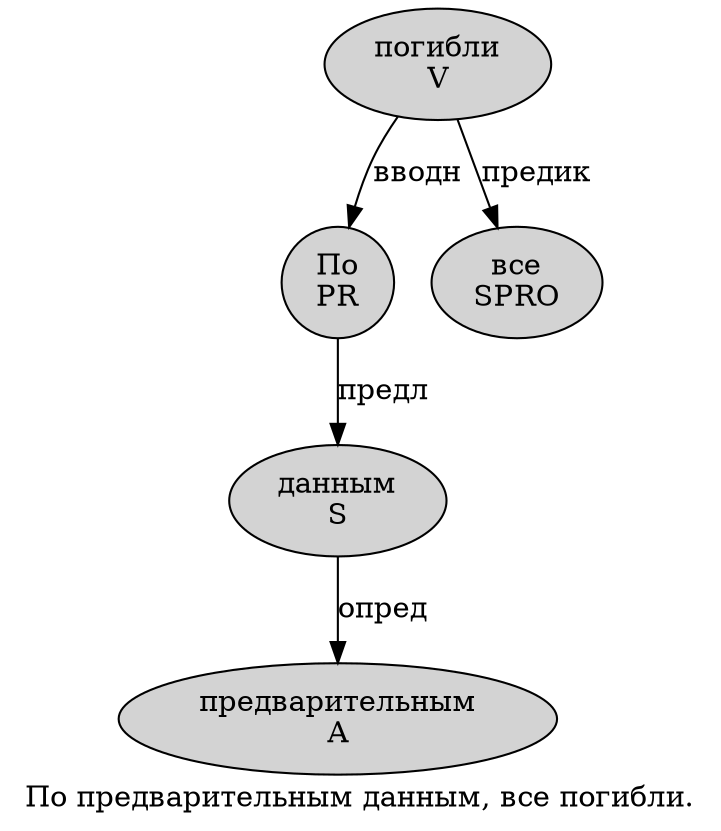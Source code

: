 digraph SENTENCE_1442 {
	graph [label="По предварительным данным, все погибли."]
	node [style=filled]
		0 [label="По
PR" color="" fillcolor=lightgray penwidth=1 shape=ellipse]
		1 [label="предварительным
A" color="" fillcolor=lightgray penwidth=1 shape=ellipse]
		2 [label="данным
S" color="" fillcolor=lightgray penwidth=1 shape=ellipse]
		4 [label="все
SPRO" color="" fillcolor=lightgray penwidth=1 shape=ellipse]
		5 [label="погибли
V" color="" fillcolor=lightgray penwidth=1 shape=ellipse]
			0 -> 2 [label="предл"]
			5 -> 0 [label="вводн"]
			5 -> 4 [label="предик"]
			2 -> 1 [label="опред"]
}